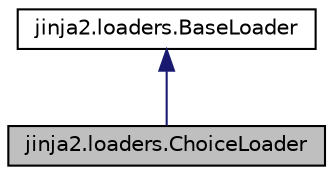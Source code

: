 digraph "jinja2.loaders.ChoiceLoader"
{
 // LATEX_PDF_SIZE
  edge [fontname="Helvetica",fontsize="10",labelfontname="Helvetica",labelfontsize="10"];
  node [fontname="Helvetica",fontsize="10",shape=record];
  Node1 [label="jinja2.loaders.ChoiceLoader",height=0.2,width=0.4,color="black", fillcolor="grey75", style="filled", fontcolor="black",tooltip=" "];
  Node2 -> Node1 [dir="back",color="midnightblue",fontsize="10",style="solid"];
  Node2 [label="jinja2.loaders.BaseLoader",height=0.2,width=0.4,color="black", fillcolor="white", style="filled",URL="$classjinja2_1_1loaders_1_1BaseLoader.html",tooltip=" "];
}
